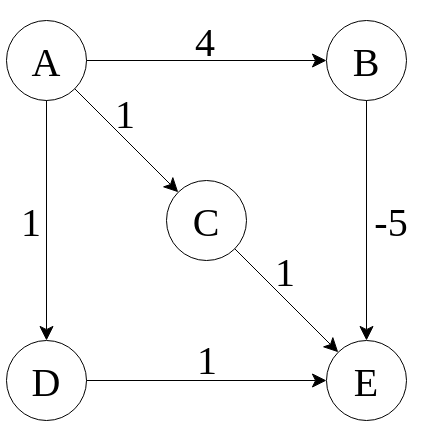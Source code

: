 <mxfile version="23.0.2" type="device">
  <diagram name="第 1 页" id="ifZ0s6YNjR_EOJT7U4fQ">
    <mxGraphModel dx="954" dy="674" grid="1" gridSize="10" guides="1" tooltips="1" connect="1" arrows="1" fold="1" page="1" pageScale="1" pageWidth="827" pageHeight="1169" math="0" shadow="0">
      <root>
        <mxCell id="0" />
        <mxCell id="1" parent="0" />
        <mxCell id="_h64W6ZZMjG37-iBjast-1" value="&lt;font style=&quot;font-size: 20px;&quot; face=&quot;Times New Roman&quot;&gt;A&lt;/font&gt;" style="ellipse;whiteSpace=wrap;html=1;aspect=fixed;strokeWidth=0.5;" parent="1" vertex="1">
          <mxGeometry x="160" y="80" width="40" height="40" as="geometry" />
        </mxCell>
        <mxCell id="_h64W6ZZMjG37-iBjast-2" value="&lt;font style=&quot;font-size: 20px;&quot; face=&quot;Times New Roman&quot;&gt;C&lt;/font&gt;" style="ellipse;whiteSpace=wrap;html=1;aspect=fixed;strokeWidth=0.5;" parent="1" vertex="1">
          <mxGeometry x="240" y="160" width="40" height="40" as="geometry" />
        </mxCell>
        <mxCell id="_h64W6ZZMjG37-iBjast-3" value="&lt;font style=&quot;font-size: 20px;&quot; face=&quot;Times New Roman&quot;&gt;B&lt;/font&gt;" style="ellipse;whiteSpace=wrap;html=1;aspect=fixed;strokeWidth=0.5;" parent="1" vertex="1">
          <mxGeometry x="320" y="80" width="40" height="40" as="geometry" />
        </mxCell>
        <mxCell id="_h64W6ZZMjG37-iBjast-4" value="&lt;font style=&quot;font-size: 20px;&quot; face=&quot;Times New Roman&quot;&gt;D&lt;/font&gt;" style="ellipse;whiteSpace=wrap;html=1;aspect=fixed;strokeWidth=0.5;" parent="1" vertex="1">
          <mxGeometry x="160" y="240" width="40" height="40" as="geometry" />
        </mxCell>
        <mxCell id="_h64W6ZZMjG37-iBjast-5" value="&lt;font style=&quot;font-size: 20px;&quot; face=&quot;Times New Roman&quot;&gt;E&lt;/font&gt;" style="ellipse;whiteSpace=wrap;html=1;aspect=fixed;strokeWidth=0.5;" parent="1" vertex="1">
          <mxGeometry x="320" y="240" width="40" height="40" as="geometry" />
        </mxCell>
        <mxCell id="_h64W6ZZMjG37-iBjast-6" value="" style="endArrow=classic;html=1;rounded=0;strokeWidth=0.5;" parent="1" source="_h64W6ZZMjG37-iBjast-1" target="_h64W6ZZMjG37-iBjast-2" edge="1">
          <mxGeometry width="50" height="50" relative="1" as="geometry">
            <mxPoint x="260" y="210" as="sourcePoint" />
            <mxPoint x="310" y="160" as="targetPoint" />
          </mxGeometry>
        </mxCell>
        <mxCell id="_h64W6ZZMjG37-iBjast-7" value="" style="endArrow=classic;html=1;rounded=0;strokeWidth=0.5;" parent="1" source="_h64W6ZZMjG37-iBjast-2" target="_h64W6ZZMjG37-iBjast-5" edge="1">
          <mxGeometry width="50" height="50" relative="1" as="geometry">
            <mxPoint x="260" y="210" as="sourcePoint" />
            <mxPoint x="310" y="160" as="targetPoint" />
          </mxGeometry>
        </mxCell>
        <mxCell id="_h64W6ZZMjG37-iBjast-8" value="" style="endArrow=classic;html=1;rounded=0;strokeWidth=0.5;" parent="1" source="_h64W6ZZMjG37-iBjast-1" target="_h64W6ZZMjG37-iBjast-4" edge="1">
          <mxGeometry width="50" height="50" relative="1" as="geometry">
            <mxPoint x="260" y="210" as="sourcePoint" />
            <mxPoint x="310" y="160" as="targetPoint" />
          </mxGeometry>
        </mxCell>
        <mxCell id="_h64W6ZZMjG37-iBjast-10" value="" style="endArrow=classic;html=1;rounded=0;strokeWidth=0.5;" parent="1" source="_h64W6ZZMjG37-iBjast-4" target="_h64W6ZZMjG37-iBjast-5" edge="1">
          <mxGeometry width="50" height="50" relative="1" as="geometry">
            <mxPoint x="260" y="210" as="sourcePoint" />
            <mxPoint x="310" y="160" as="targetPoint" />
          </mxGeometry>
        </mxCell>
        <mxCell id="_h64W6ZZMjG37-iBjast-11" value="" style="endArrow=classic;html=1;rounded=0;strokeWidth=0.5;" parent="1" source="_h64W6ZZMjG37-iBjast-3" target="_h64W6ZZMjG37-iBjast-5" edge="1">
          <mxGeometry width="50" height="50" relative="1" as="geometry">
            <mxPoint x="260" y="210" as="sourcePoint" />
            <mxPoint x="470" y="190" as="targetPoint" />
          </mxGeometry>
        </mxCell>
        <mxCell id="_h64W6ZZMjG37-iBjast-12" value="" style="endArrow=classic;html=1;rounded=0;strokeWidth=0.5;" parent="1" source="_h64W6ZZMjG37-iBjast-1" target="_h64W6ZZMjG37-iBjast-3" edge="1">
          <mxGeometry width="50" height="50" relative="1" as="geometry">
            <mxPoint x="260" y="210" as="sourcePoint" />
            <mxPoint x="310" y="160" as="targetPoint" />
          </mxGeometry>
        </mxCell>
        <mxCell id="_h64W6ZZMjG37-iBjast-16" value="&lt;font style=&quot;font-size: 20px;&quot; face=&quot;Times New Roman&quot;&gt;1&lt;/font&gt;" style="text;html=1;align=center;verticalAlign=middle;resizable=0;points=[];autosize=1;strokeColor=none;fillColor=none;strokeWidth=0.5;" parent="1" vertex="1">
          <mxGeometry x="284" y="185" width="30" height="40" as="geometry" />
        </mxCell>
        <mxCell id="_h64W6ZZMjG37-iBjast-19" value="&lt;font style=&quot;font-size: 20px;&quot; face=&quot;Times New Roman&quot;&gt;1&lt;/font&gt;" style="text;html=1;align=center;verticalAlign=middle;resizable=0;points=[];autosize=1;strokeColor=none;fillColor=none;strokeWidth=0.5;" parent="1" vertex="1">
          <mxGeometry x="204" y="106" width="30" height="40" as="geometry" />
        </mxCell>
        <mxCell id="_h64W6ZZMjG37-iBjast-20" value="&lt;font style=&quot;font-size: 20px;&quot; face=&quot;Times New Roman&quot;&gt;4&lt;/font&gt;" style="text;html=1;align=center;verticalAlign=middle;resizable=0;points=[];autosize=1;strokeColor=none;fillColor=none;strokeWidth=0.5;" parent="1" vertex="1">
          <mxGeometry x="244" y="70" width="30" height="40" as="geometry" />
        </mxCell>
        <mxCell id="_h64W6ZZMjG37-iBjast-21" value="&lt;font style=&quot;font-size: 20px;&quot; face=&quot;Times New Roman&quot;&gt;1&lt;/font&gt;" style="text;html=1;align=center;verticalAlign=middle;resizable=0;points=[];autosize=1;strokeColor=none;fillColor=none;strokeWidth=0.5;" parent="1" vertex="1">
          <mxGeometry x="157" y="160" width="30" height="40" as="geometry" />
        </mxCell>
        <mxCell id="_h64W6ZZMjG37-iBjast-22" value="&lt;font style=&quot;font-size: 20px;&quot; face=&quot;Times New Roman&quot;&gt;-5&lt;/font&gt;" style="text;html=1;align=center;verticalAlign=middle;resizable=0;points=[];autosize=1;strokeColor=none;fillColor=none;strokeWidth=0.5;" parent="1" vertex="1">
          <mxGeometry x="332" y="160" width="40" height="40" as="geometry" />
        </mxCell>
        <mxCell id="_h64W6ZZMjG37-iBjast-23" value="&lt;font style=&quot;font-size: 20px;&quot; face=&quot;Times New Roman&quot;&gt;1&lt;/font&gt;" style="text;html=1;align=center;verticalAlign=middle;resizable=0;points=[];autosize=1;strokeColor=none;fillColor=none;strokeWidth=0.5;" parent="1" vertex="1">
          <mxGeometry x="245" y="229" width="30" height="40" as="geometry" />
        </mxCell>
      </root>
    </mxGraphModel>
  </diagram>
</mxfile>
